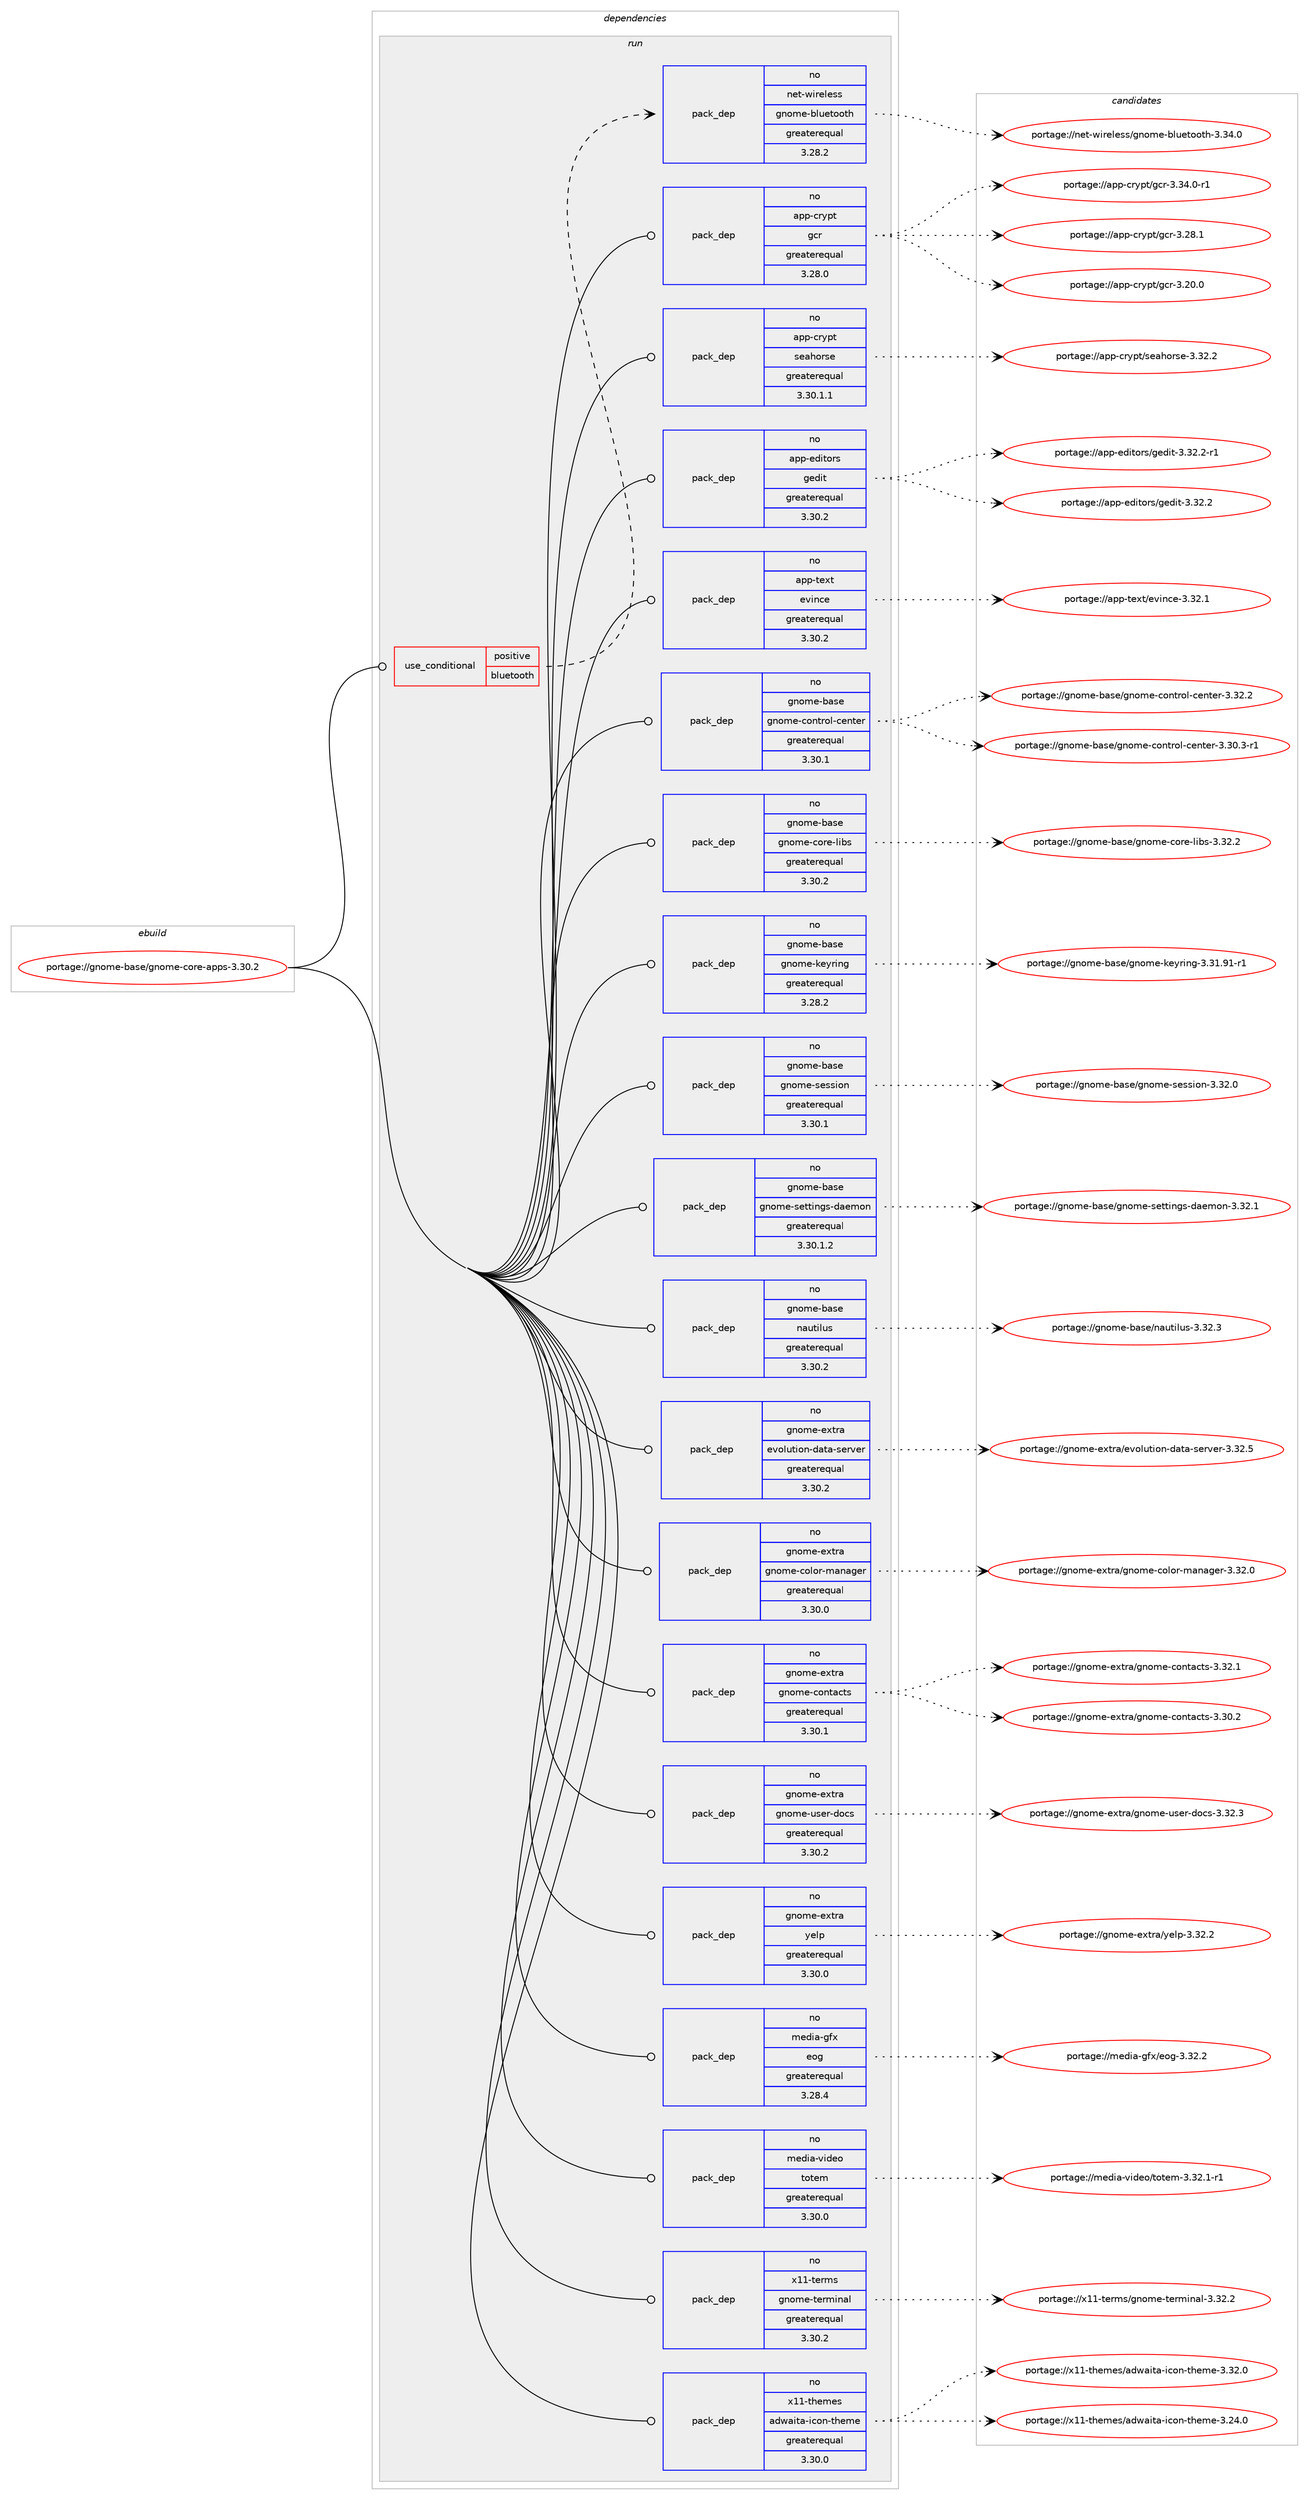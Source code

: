 digraph prolog {

# *************
# Graph options
# *************

newrank=true;
concentrate=true;
compound=true;
graph [rankdir=LR,fontname=Helvetica,fontsize=10,ranksep=1.5];#, ranksep=2.5, nodesep=0.2];
edge  [arrowhead=vee];
node  [fontname=Helvetica,fontsize=10];

# **********
# The ebuild
# **********

subgraph cluster_leftcol {
color=gray;
label=<<i>ebuild</i>>;
id [label="portage://gnome-base/gnome-core-apps-3.30.2", color=red, width=4, href="../gnome-base/gnome-core-apps-3.30.2.svg"];
}

# ****************
# The dependencies
# ****************

subgraph cluster_midcol {
color=gray;
label=<<i>dependencies</i>>;
subgraph cluster_compile {
fillcolor="#eeeeee";
style=filled;
label=<<i>compile</i>>;
}
subgraph cluster_compileandrun {
fillcolor="#eeeeee";
style=filled;
label=<<i>compile and run</i>>;
}
subgraph cluster_run {
fillcolor="#eeeeee";
style=filled;
label=<<i>run</i>>;
subgraph cond58243 {
dependency278681 [label=<<TABLE BORDER="0" CELLBORDER="1" CELLSPACING="0" CELLPADDING="4"><TR><TD ROWSPAN="3" CELLPADDING="10">use_conditional</TD></TR><TR><TD>positive</TD></TR><TR><TD>bluetooth</TD></TR></TABLE>>, shape=none, color=red];
subgraph pack216070 {
dependency278682 [label=<<TABLE BORDER="0" CELLBORDER="1" CELLSPACING="0" CELLPADDING="4" WIDTH="220"><TR><TD ROWSPAN="6" CELLPADDING="30">pack_dep</TD></TR><TR><TD WIDTH="110">no</TD></TR><TR><TD>net-wireless</TD></TR><TR><TD>gnome-bluetooth</TD></TR><TR><TD>greaterequal</TD></TR><TR><TD>3.28.2</TD></TR></TABLE>>, shape=none, color=blue];
}
dependency278681:e -> dependency278682:w [weight=20,style="dashed",arrowhead="vee"];
}
id:e -> dependency278681:w [weight=20,style="solid",arrowhead="odot"];
subgraph pack216071 {
dependency278683 [label=<<TABLE BORDER="0" CELLBORDER="1" CELLSPACING="0" CELLPADDING="4" WIDTH="220"><TR><TD ROWSPAN="6" CELLPADDING="30">pack_dep</TD></TR><TR><TD WIDTH="110">no</TD></TR><TR><TD>app-crypt</TD></TR><TR><TD>gcr</TD></TR><TR><TD>greaterequal</TD></TR><TR><TD>3.28.0</TD></TR></TABLE>>, shape=none, color=blue];
}
id:e -> dependency278683:w [weight=20,style="solid",arrowhead="odot"];
subgraph pack216072 {
dependency278684 [label=<<TABLE BORDER="0" CELLBORDER="1" CELLSPACING="0" CELLPADDING="4" WIDTH="220"><TR><TD ROWSPAN="6" CELLPADDING="30">pack_dep</TD></TR><TR><TD WIDTH="110">no</TD></TR><TR><TD>app-crypt</TD></TR><TR><TD>seahorse</TD></TR><TR><TD>greaterequal</TD></TR><TR><TD>3.30.1.1</TD></TR></TABLE>>, shape=none, color=blue];
}
id:e -> dependency278684:w [weight=20,style="solid",arrowhead="odot"];
subgraph pack216073 {
dependency278685 [label=<<TABLE BORDER="0" CELLBORDER="1" CELLSPACING="0" CELLPADDING="4" WIDTH="220"><TR><TD ROWSPAN="6" CELLPADDING="30">pack_dep</TD></TR><TR><TD WIDTH="110">no</TD></TR><TR><TD>app-editors</TD></TR><TR><TD>gedit</TD></TR><TR><TD>greaterequal</TD></TR><TR><TD>3.30.2</TD></TR></TABLE>>, shape=none, color=blue];
}
id:e -> dependency278685:w [weight=20,style="solid",arrowhead="odot"];
subgraph pack216074 {
dependency278686 [label=<<TABLE BORDER="0" CELLBORDER="1" CELLSPACING="0" CELLPADDING="4" WIDTH="220"><TR><TD ROWSPAN="6" CELLPADDING="30">pack_dep</TD></TR><TR><TD WIDTH="110">no</TD></TR><TR><TD>app-text</TD></TR><TR><TD>evince</TD></TR><TR><TD>greaterequal</TD></TR><TR><TD>3.30.2</TD></TR></TABLE>>, shape=none, color=blue];
}
id:e -> dependency278686:w [weight=20,style="solid",arrowhead="odot"];
subgraph pack216075 {
dependency278687 [label=<<TABLE BORDER="0" CELLBORDER="1" CELLSPACING="0" CELLPADDING="4" WIDTH="220"><TR><TD ROWSPAN="6" CELLPADDING="30">pack_dep</TD></TR><TR><TD WIDTH="110">no</TD></TR><TR><TD>gnome-base</TD></TR><TR><TD>gnome-control-center</TD></TR><TR><TD>greaterequal</TD></TR><TR><TD>3.30.1</TD></TR></TABLE>>, shape=none, color=blue];
}
id:e -> dependency278687:w [weight=20,style="solid",arrowhead="odot"];
subgraph pack216076 {
dependency278688 [label=<<TABLE BORDER="0" CELLBORDER="1" CELLSPACING="0" CELLPADDING="4" WIDTH="220"><TR><TD ROWSPAN="6" CELLPADDING="30">pack_dep</TD></TR><TR><TD WIDTH="110">no</TD></TR><TR><TD>gnome-base</TD></TR><TR><TD>gnome-core-libs</TD></TR><TR><TD>greaterequal</TD></TR><TR><TD>3.30.2</TD></TR></TABLE>>, shape=none, color=blue];
}
id:e -> dependency278688:w [weight=20,style="solid",arrowhead="odot"];
subgraph pack216077 {
dependency278689 [label=<<TABLE BORDER="0" CELLBORDER="1" CELLSPACING="0" CELLPADDING="4" WIDTH="220"><TR><TD ROWSPAN="6" CELLPADDING="30">pack_dep</TD></TR><TR><TD WIDTH="110">no</TD></TR><TR><TD>gnome-base</TD></TR><TR><TD>gnome-keyring</TD></TR><TR><TD>greaterequal</TD></TR><TR><TD>3.28.2</TD></TR></TABLE>>, shape=none, color=blue];
}
id:e -> dependency278689:w [weight=20,style="solid",arrowhead="odot"];
subgraph pack216078 {
dependency278690 [label=<<TABLE BORDER="0" CELLBORDER="1" CELLSPACING="0" CELLPADDING="4" WIDTH="220"><TR><TD ROWSPAN="6" CELLPADDING="30">pack_dep</TD></TR><TR><TD WIDTH="110">no</TD></TR><TR><TD>gnome-base</TD></TR><TR><TD>gnome-session</TD></TR><TR><TD>greaterequal</TD></TR><TR><TD>3.30.1</TD></TR></TABLE>>, shape=none, color=blue];
}
id:e -> dependency278690:w [weight=20,style="solid",arrowhead="odot"];
subgraph pack216079 {
dependency278691 [label=<<TABLE BORDER="0" CELLBORDER="1" CELLSPACING="0" CELLPADDING="4" WIDTH="220"><TR><TD ROWSPAN="6" CELLPADDING="30">pack_dep</TD></TR><TR><TD WIDTH="110">no</TD></TR><TR><TD>gnome-base</TD></TR><TR><TD>gnome-settings-daemon</TD></TR><TR><TD>greaterequal</TD></TR><TR><TD>3.30.1.2</TD></TR></TABLE>>, shape=none, color=blue];
}
id:e -> dependency278691:w [weight=20,style="solid",arrowhead="odot"];
subgraph pack216080 {
dependency278692 [label=<<TABLE BORDER="0" CELLBORDER="1" CELLSPACING="0" CELLPADDING="4" WIDTH="220"><TR><TD ROWSPAN="6" CELLPADDING="30">pack_dep</TD></TR><TR><TD WIDTH="110">no</TD></TR><TR><TD>gnome-base</TD></TR><TR><TD>nautilus</TD></TR><TR><TD>greaterequal</TD></TR><TR><TD>3.30.2</TD></TR></TABLE>>, shape=none, color=blue];
}
id:e -> dependency278692:w [weight=20,style="solid",arrowhead="odot"];
subgraph pack216081 {
dependency278693 [label=<<TABLE BORDER="0" CELLBORDER="1" CELLSPACING="0" CELLPADDING="4" WIDTH="220"><TR><TD ROWSPAN="6" CELLPADDING="30">pack_dep</TD></TR><TR><TD WIDTH="110">no</TD></TR><TR><TD>gnome-extra</TD></TR><TR><TD>evolution-data-server</TD></TR><TR><TD>greaterequal</TD></TR><TR><TD>3.30.2</TD></TR></TABLE>>, shape=none, color=blue];
}
id:e -> dependency278693:w [weight=20,style="solid",arrowhead="odot"];
subgraph pack216082 {
dependency278694 [label=<<TABLE BORDER="0" CELLBORDER="1" CELLSPACING="0" CELLPADDING="4" WIDTH="220"><TR><TD ROWSPAN="6" CELLPADDING="30">pack_dep</TD></TR><TR><TD WIDTH="110">no</TD></TR><TR><TD>gnome-extra</TD></TR><TR><TD>gnome-color-manager</TD></TR><TR><TD>greaterequal</TD></TR><TR><TD>3.30.0</TD></TR></TABLE>>, shape=none, color=blue];
}
id:e -> dependency278694:w [weight=20,style="solid",arrowhead="odot"];
subgraph pack216083 {
dependency278695 [label=<<TABLE BORDER="0" CELLBORDER="1" CELLSPACING="0" CELLPADDING="4" WIDTH="220"><TR><TD ROWSPAN="6" CELLPADDING="30">pack_dep</TD></TR><TR><TD WIDTH="110">no</TD></TR><TR><TD>gnome-extra</TD></TR><TR><TD>gnome-contacts</TD></TR><TR><TD>greaterequal</TD></TR><TR><TD>3.30.1</TD></TR></TABLE>>, shape=none, color=blue];
}
id:e -> dependency278695:w [weight=20,style="solid",arrowhead="odot"];
subgraph pack216084 {
dependency278696 [label=<<TABLE BORDER="0" CELLBORDER="1" CELLSPACING="0" CELLPADDING="4" WIDTH="220"><TR><TD ROWSPAN="6" CELLPADDING="30">pack_dep</TD></TR><TR><TD WIDTH="110">no</TD></TR><TR><TD>gnome-extra</TD></TR><TR><TD>gnome-user-docs</TD></TR><TR><TD>greaterequal</TD></TR><TR><TD>3.30.2</TD></TR></TABLE>>, shape=none, color=blue];
}
id:e -> dependency278696:w [weight=20,style="solid",arrowhead="odot"];
subgraph pack216085 {
dependency278697 [label=<<TABLE BORDER="0" CELLBORDER="1" CELLSPACING="0" CELLPADDING="4" WIDTH="220"><TR><TD ROWSPAN="6" CELLPADDING="30">pack_dep</TD></TR><TR><TD WIDTH="110">no</TD></TR><TR><TD>gnome-extra</TD></TR><TR><TD>yelp</TD></TR><TR><TD>greaterequal</TD></TR><TR><TD>3.30.0</TD></TR></TABLE>>, shape=none, color=blue];
}
id:e -> dependency278697:w [weight=20,style="solid",arrowhead="odot"];
subgraph pack216086 {
dependency278698 [label=<<TABLE BORDER="0" CELLBORDER="1" CELLSPACING="0" CELLPADDING="4" WIDTH="220"><TR><TD ROWSPAN="6" CELLPADDING="30">pack_dep</TD></TR><TR><TD WIDTH="110">no</TD></TR><TR><TD>media-gfx</TD></TR><TR><TD>eog</TD></TR><TR><TD>greaterequal</TD></TR><TR><TD>3.28.4</TD></TR></TABLE>>, shape=none, color=blue];
}
id:e -> dependency278698:w [weight=20,style="solid",arrowhead="odot"];
subgraph pack216087 {
dependency278699 [label=<<TABLE BORDER="0" CELLBORDER="1" CELLSPACING="0" CELLPADDING="4" WIDTH="220"><TR><TD ROWSPAN="6" CELLPADDING="30">pack_dep</TD></TR><TR><TD WIDTH="110">no</TD></TR><TR><TD>media-video</TD></TR><TR><TD>totem</TD></TR><TR><TD>greaterequal</TD></TR><TR><TD>3.30.0</TD></TR></TABLE>>, shape=none, color=blue];
}
id:e -> dependency278699:w [weight=20,style="solid",arrowhead="odot"];
subgraph pack216088 {
dependency278700 [label=<<TABLE BORDER="0" CELLBORDER="1" CELLSPACING="0" CELLPADDING="4" WIDTH="220"><TR><TD ROWSPAN="6" CELLPADDING="30">pack_dep</TD></TR><TR><TD WIDTH="110">no</TD></TR><TR><TD>x11-terms</TD></TR><TR><TD>gnome-terminal</TD></TR><TR><TD>greaterequal</TD></TR><TR><TD>3.30.2</TD></TR></TABLE>>, shape=none, color=blue];
}
id:e -> dependency278700:w [weight=20,style="solid",arrowhead="odot"];
subgraph pack216089 {
dependency278701 [label=<<TABLE BORDER="0" CELLBORDER="1" CELLSPACING="0" CELLPADDING="4" WIDTH="220"><TR><TD ROWSPAN="6" CELLPADDING="30">pack_dep</TD></TR><TR><TD WIDTH="110">no</TD></TR><TR><TD>x11-themes</TD></TR><TR><TD>adwaita-icon-theme</TD></TR><TR><TD>greaterequal</TD></TR><TR><TD>3.30.0</TD></TR></TABLE>>, shape=none, color=blue];
}
id:e -> dependency278701:w [weight=20,style="solid",arrowhead="odot"];
}
}

# **************
# The candidates
# **************

subgraph cluster_choices {
rank=same;
color=gray;
label=<<i>candidates</i>>;

subgraph choice216070 {
color=black;
nodesep=1;
choice1101011164511910511410110810111511547103110111109101459810811710111611111111610445514651524648 [label="portage://net-wireless/gnome-bluetooth-3.34.0", color=red, width=4,href="../net-wireless/gnome-bluetooth-3.34.0.svg"];
dependency278682:e -> choice1101011164511910511410110810111511547103110111109101459810811710111611111111610445514651524648:w [style=dotted,weight="100"];
}
subgraph choice216071 {
color=black;
nodesep=1;
choice9711211245991141211121164710399114455146515246484511449 [label="portage://app-crypt/gcr-3.34.0-r1", color=red, width=4,href="../app-crypt/gcr-3.34.0-r1.svg"];
choice971121124599114121112116471039911445514650564649 [label="portage://app-crypt/gcr-3.28.1", color=red, width=4,href="../app-crypt/gcr-3.28.1.svg"];
choice971121124599114121112116471039911445514650484648 [label="portage://app-crypt/gcr-3.20.0", color=red, width=4,href="../app-crypt/gcr-3.20.0.svg"];
dependency278683:e -> choice9711211245991141211121164710399114455146515246484511449:w [style=dotted,weight="100"];
dependency278683:e -> choice971121124599114121112116471039911445514650564649:w [style=dotted,weight="100"];
dependency278683:e -> choice971121124599114121112116471039911445514650484648:w [style=dotted,weight="100"];
}
subgraph choice216072 {
color=black;
nodesep=1;
choice971121124599114121112116471151019710411111411510145514651504650 [label="portage://app-crypt/seahorse-3.32.2", color=red, width=4,href="../app-crypt/seahorse-3.32.2.svg"];
dependency278684:e -> choice971121124599114121112116471151019710411111411510145514651504650:w [style=dotted,weight="100"];
}
subgraph choice216073 {
color=black;
nodesep=1;
choice971121124510110010511611111411547103101100105116455146515046504511449 [label="portage://app-editors/gedit-3.32.2-r1", color=red, width=4,href="../app-editors/gedit-3.32.2-r1.svg"];
choice97112112451011001051161111141154710310110010511645514651504650 [label="portage://app-editors/gedit-3.32.2", color=red, width=4,href="../app-editors/gedit-3.32.2.svg"];
dependency278685:e -> choice971121124510110010511611111411547103101100105116455146515046504511449:w [style=dotted,weight="100"];
dependency278685:e -> choice97112112451011001051161111141154710310110010511645514651504650:w [style=dotted,weight="100"];
}
subgraph choice216074 {
color=black;
nodesep=1;
choice9711211245116101120116471011181051109910145514651504649 [label="portage://app-text/evince-3.32.1", color=red, width=4,href="../app-text/evince-3.32.1.svg"];
dependency278686:e -> choice9711211245116101120116471011181051109910145514651504649:w [style=dotted,weight="100"];
}
subgraph choice216075 {
color=black;
nodesep=1;
choice103110111109101459897115101471031101111091014599111110116114111108459910111011610111445514651504650 [label="portage://gnome-base/gnome-control-center-3.32.2", color=red, width=4,href="../gnome-base/gnome-control-center-3.32.2.svg"];
choice1031101111091014598971151014710311011110910145991111101161141111084599101110116101114455146514846514511449 [label="portage://gnome-base/gnome-control-center-3.30.3-r1", color=red, width=4,href="../gnome-base/gnome-control-center-3.30.3-r1.svg"];
dependency278687:e -> choice103110111109101459897115101471031101111091014599111110116114111108459910111011610111445514651504650:w [style=dotted,weight="100"];
dependency278687:e -> choice1031101111091014598971151014710311011110910145991111101161141111084599101110116101114455146514846514511449:w [style=dotted,weight="100"];
}
subgraph choice216076 {
color=black;
nodesep=1;
choice103110111109101459897115101471031101111091014599111114101451081059811545514651504650 [label="portage://gnome-base/gnome-core-libs-3.32.2", color=red, width=4,href="../gnome-base/gnome-core-libs-3.32.2.svg"];
dependency278688:e -> choice103110111109101459897115101471031101111091014599111114101451081059811545514651504650:w [style=dotted,weight="100"];
}
subgraph choice216077 {
color=black;
nodesep=1;
choice103110111109101459897115101471031101111091014510710112111410511010345514651494657494511449 [label="portage://gnome-base/gnome-keyring-3.31.91-r1", color=red, width=4,href="../gnome-base/gnome-keyring-3.31.91-r1.svg"];
dependency278689:e -> choice103110111109101459897115101471031101111091014510710112111410511010345514651494657494511449:w [style=dotted,weight="100"];
}
subgraph choice216078 {
color=black;
nodesep=1;
choice103110111109101459897115101471031101111091014511510111511510511111045514651504648 [label="portage://gnome-base/gnome-session-3.32.0", color=red, width=4,href="../gnome-base/gnome-session-3.32.0.svg"];
dependency278690:e -> choice103110111109101459897115101471031101111091014511510111511510511111045514651504648:w [style=dotted,weight="100"];
}
subgraph choice216079 {
color=black;
nodesep=1;
choice1031101111091014598971151014710311011110910145115101116116105110103115451009710110911111045514651504649 [label="portage://gnome-base/gnome-settings-daemon-3.32.1", color=red, width=4,href="../gnome-base/gnome-settings-daemon-3.32.1.svg"];
dependency278691:e -> choice1031101111091014598971151014710311011110910145115101116116105110103115451009710110911111045514651504649:w [style=dotted,weight="100"];
}
subgraph choice216080 {
color=black;
nodesep=1;
choice103110111109101459897115101471109711711610510811711545514651504651 [label="portage://gnome-base/nautilus-3.32.3", color=red, width=4,href="../gnome-base/nautilus-3.32.3.svg"];
dependency278692:e -> choice103110111109101459897115101471109711711610510811711545514651504651:w [style=dotted,weight="100"];
}
subgraph choice216081 {
color=black;
nodesep=1;
choice1031101111091014510112011611497471011181111081171161051111104510097116974511510111411810111445514651504653 [label="portage://gnome-extra/evolution-data-server-3.32.5", color=red, width=4,href="../gnome-extra/evolution-data-server-3.32.5.svg"];
dependency278693:e -> choice1031101111091014510112011611497471011181111081171161051111104510097116974511510111411810111445514651504653:w [style=dotted,weight="100"];
}
subgraph choice216082 {
color=black;
nodesep=1;
choice103110111109101451011201161149747103110111109101459911110811111445109971109710310111445514651504648 [label="portage://gnome-extra/gnome-color-manager-3.32.0", color=red, width=4,href="../gnome-extra/gnome-color-manager-3.32.0.svg"];
dependency278694:e -> choice103110111109101451011201161149747103110111109101459911110811111445109971109710310111445514651504648:w [style=dotted,weight="100"];
}
subgraph choice216083 {
color=black;
nodesep=1;
choice1031101111091014510112011611497471031101111091014599111110116979911611545514651504649 [label="portage://gnome-extra/gnome-contacts-3.32.1", color=red, width=4,href="../gnome-extra/gnome-contacts-3.32.1.svg"];
choice1031101111091014510112011611497471031101111091014599111110116979911611545514651484650 [label="portage://gnome-extra/gnome-contacts-3.30.2", color=red, width=4,href="../gnome-extra/gnome-contacts-3.30.2.svg"];
dependency278695:e -> choice1031101111091014510112011611497471031101111091014599111110116979911611545514651504649:w [style=dotted,weight="100"];
dependency278695:e -> choice1031101111091014510112011611497471031101111091014599111110116979911611545514651484650:w [style=dotted,weight="100"];
}
subgraph choice216084 {
color=black;
nodesep=1;
choice10311011110910145101120116114974710311011110910145117115101114451001119911545514651504651 [label="portage://gnome-extra/gnome-user-docs-3.32.3", color=red, width=4,href="../gnome-extra/gnome-user-docs-3.32.3.svg"];
dependency278696:e -> choice10311011110910145101120116114974710311011110910145117115101114451001119911545514651504651:w [style=dotted,weight="100"];
}
subgraph choice216085 {
color=black;
nodesep=1;
choice10311011110910145101120116114974712110110811245514651504650 [label="portage://gnome-extra/yelp-3.32.2", color=red, width=4,href="../gnome-extra/yelp-3.32.2.svg"];
dependency278697:e -> choice10311011110910145101120116114974712110110811245514651504650:w [style=dotted,weight="100"];
}
subgraph choice216086 {
color=black;
nodesep=1;
choice10910110010597451031021204710111110345514651504650 [label="portage://media-gfx/eog-3.32.2", color=red, width=4,href="../media-gfx/eog-3.32.2.svg"];
dependency278698:e -> choice10910110010597451031021204710111110345514651504650:w [style=dotted,weight="100"];
}
subgraph choice216087 {
color=black;
nodesep=1;
choice109101100105974511810510010111147116111116101109455146515046494511449 [label="portage://media-video/totem-3.32.1-r1", color=red, width=4,href="../media-video/totem-3.32.1-r1.svg"];
dependency278699:e -> choice109101100105974511810510010111147116111116101109455146515046494511449:w [style=dotted,weight="100"];
}
subgraph choice216088 {
color=black;
nodesep=1;
choice12049494511610111410911547103110111109101451161011141091051109710845514651504650 [label="portage://x11-terms/gnome-terminal-3.32.2", color=red, width=4,href="../x11-terms/gnome-terminal-3.32.2.svg"];
dependency278700:e -> choice12049494511610111410911547103110111109101451161011141091051109710845514651504650:w [style=dotted,weight="100"];
}
subgraph choice216089 {
color=black;
nodesep=1;
choice1204949451161041011091011154797100119971051169745105991111104511610410110910145514651504648 [label="portage://x11-themes/adwaita-icon-theme-3.32.0", color=red, width=4,href="../x11-themes/adwaita-icon-theme-3.32.0.svg"];
choice1204949451161041011091011154797100119971051169745105991111104511610410110910145514650524648 [label="portage://x11-themes/adwaita-icon-theme-3.24.0", color=red, width=4,href="../x11-themes/adwaita-icon-theme-3.24.0.svg"];
dependency278701:e -> choice1204949451161041011091011154797100119971051169745105991111104511610410110910145514651504648:w [style=dotted,weight="100"];
dependency278701:e -> choice1204949451161041011091011154797100119971051169745105991111104511610410110910145514650524648:w [style=dotted,weight="100"];
}
}

}
